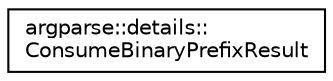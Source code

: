 digraph "Graphical Class Hierarchy"
{
 // LATEX_PDF_SIZE
  edge [fontname="Helvetica",fontsize="10",labelfontname="Helvetica",labelfontsize="10"];
  node [fontname="Helvetica",fontsize="10",shape=record];
  rankdir="LR";
  Node0 [label="argparse::details::\lConsumeBinaryPrefixResult",height=0.2,width=0.4,color="black", fillcolor="white", style="filled",URL="$structargparse_1_1details_1_1ConsumeBinaryPrefixResult.html",tooltip=" "];
}
